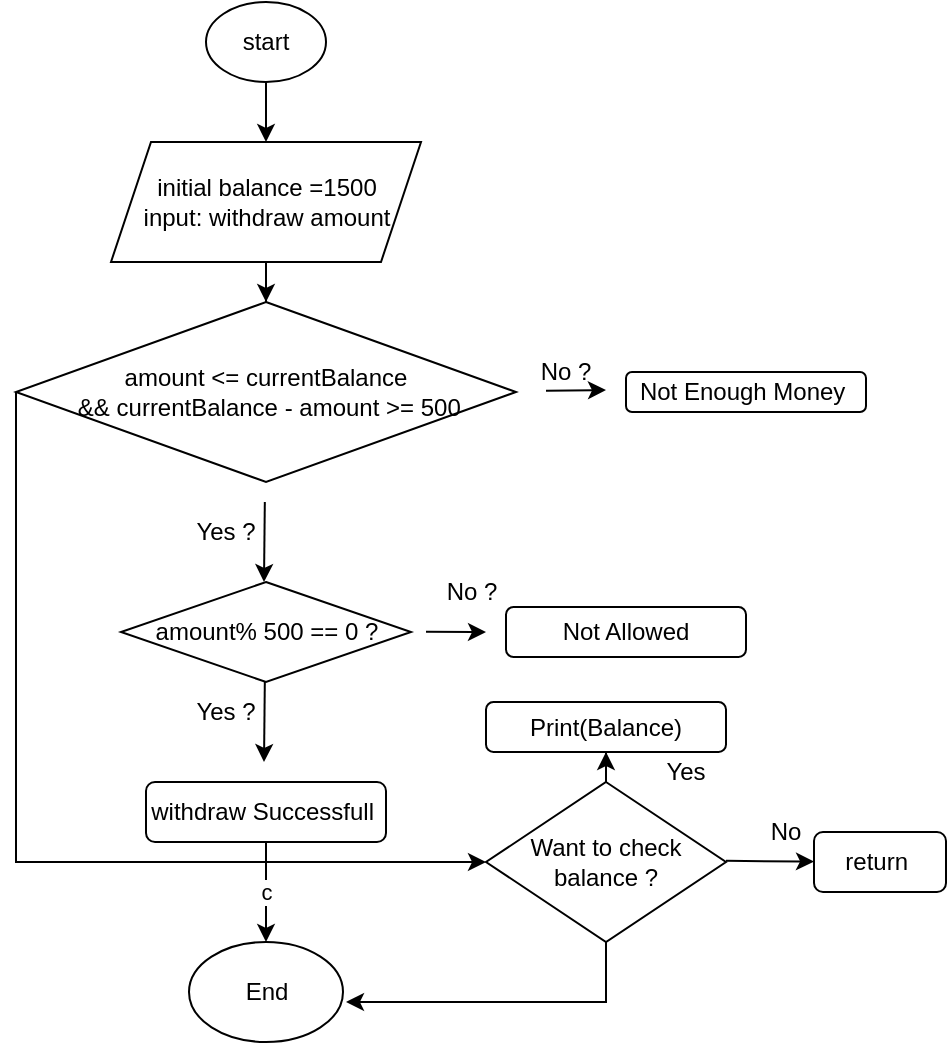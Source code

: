 <mxfile version="21.3.2" type="github">
  <diagram id="C5RBs43oDa-KdzZeNtuy" name="Page-1">
    <mxGraphModel dx="1050" dy="527" grid="1" gridSize="10" guides="1" tooltips="1" connect="1" arrows="1" fold="1" page="1" pageScale="1" pageWidth="100" pageHeight="180" math="0" shadow="0">
      <root>
        <mxCell id="WIyWlLk6GJQsqaUBKTNV-0" />
        <mxCell id="WIyWlLk6GJQsqaUBKTNV-1" parent="WIyWlLk6GJQsqaUBKTNV-0" />
        <mxCell id="kLbaEMiht5vseZuIg8E6-37" value="" style="edgeStyle=orthogonalEdgeStyle;rounded=0;orthogonalLoop=1;jettySize=auto;html=1;" parent="WIyWlLk6GJQsqaUBKTNV-1" source="kLbaEMiht5vseZuIg8E6-34" target="kLbaEMiht5vseZuIg8E6-35" edge="1">
          <mxGeometry relative="1" as="geometry" />
        </mxCell>
        <mxCell id="kLbaEMiht5vseZuIg8E6-34" value="start" style="ellipse;whiteSpace=wrap;html=1;" parent="WIyWlLk6GJQsqaUBKTNV-1" vertex="1">
          <mxGeometry x="125" y="10" width="60" height="40" as="geometry" />
        </mxCell>
        <mxCell id="kLbaEMiht5vseZuIg8E6-39" value="" style="edgeStyle=orthogonalEdgeStyle;rounded=0;orthogonalLoop=1;jettySize=auto;html=1;" parent="WIyWlLk6GJQsqaUBKTNV-1" source="kLbaEMiht5vseZuIg8E6-35" target="kLbaEMiht5vseZuIg8E6-38" edge="1">
          <mxGeometry relative="1" as="geometry" />
        </mxCell>
        <mxCell id="kLbaEMiht5vseZuIg8E6-35" value="initial balance =1500&lt;br&gt;input: withdraw amount" style="shape=parallelogram;perimeter=parallelogramPerimeter;whiteSpace=wrap;html=1;fixedSize=1;" parent="WIyWlLk6GJQsqaUBKTNV-1" vertex="1">
          <mxGeometry x="77.5" y="80" width="155" height="60" as="geometry" />
        </mxCell>
        <mxCell id="kLbaEMiht5vseZuIg8E6-38" value="amount &amp;lt;= currentBalance&lt;br&gt;&amp;nbsp;&amp;amp;&amp;amp; currentBalance - amount &amp;gt;= 500" style="rhombus;whiteSpace=wrap;html=1;" parent="WIyWlLk6GJQsqaUBKTNV-1" vertex="1">
          <mxGeometry x="30" y="160" width="250" height="90" as="geometry" />
        </mxCell>
        <mxCell id="kLbaEMiht5vseZuIg8E6-43" value="" style="edgeStyle=none;orthogonalLoop=1;jettySize=auto;html=1;rounded=0;" parent="WIyWlLk6GJQsqaUBKTNV-1" edge="1">
          <mxGeometry width="80" relative="1" as="geometry">
            <mxPoint x="295" y="204.41" as="sourcePoint" />
            <mxPoint x="325" y="204" as="targetPoint" />
            <Array as="points" />
          </mxGeometry>
        </mxCell>
        <mxCell id="kLbaEMiht5vseZuIg8E6-44" value="Yes ?" style="text;strokeColor=none;align=center;fillColor=none;html=1;verticalAlign=middle;whiteSpace=wrap;rounded=0;" parent="WIyWlLk6GJQsqaUBKTNV-1" vertex="1">
          <mxGeometry x="105" y="260" width="60" height="30" as="geometry" />
        </mxCell>
        <mxCell id="kLbaEMiht5vseZuIg8E6-45" value="No ?" style="text;strokeColor=none;align=center;fillColor=none;html=1;verticalAlign=middle;whiteSpace=wrap;rounded=0;" parent="WIyWlLk6GJQsqaUBKTNV-1" vertex="1">
          <mxGeometry x="275" y="180" width="60" height="30" as="geometry" />
        </mxCell>
        <mxCell id="kLbaEMiht5vseZuIg8E6-46" value="" style="edgeStyle=none;orthogonalLoop=1;jettySize=auto;html=1;rounded=0;" parent="WIyWlLk6GJQsqaUBKTNV-1" edge="1">
          <mxGeometry width="80" relative="1" as="geometry">
            <mxPoint x="154.41" y="260" as="sourcePoint" />
            <mxPoint x="154" y="300" as="targetPoint" />
            <Array as="points" />
          </mxGeometry>
        </mxCell>
        <mxCell id="kLbaEMiht5vseZuIg8E6-51" value="amount% 500 == 0 ?" style="rhombus;whiteSpace=wrap;html=1;" parent="WIyWlLk6GJQsqaUBKTNV-1" vertex="1">
          <mxGeometry x="82.5" y="300" width="145" height="50" as="geometry" />
        </mxCell>
        <mxCell id="kLbaEMiht5vseZuIg8E6-52" value="" style="edgeStyle=none;orthogonalLoop=1;jettySize=auto;html=1;rounded=0;" parent="WIyWlLk6GJQsqaUBKTNV-1" edge="1">
          <mxGeometry width="80" relative="1" as="geometry">
            <mxPoint x="235" y="324.86" as="sourcePoint" />
            <mxPoint x="265" y="325" as="targetPoint" />
            <Array as="points" />
          </mxGeometry>
        </mxCell>
        <mxCell id="kLbaEMiht5vseZuIg8E6-53" value="Yes ?" style="text;strokeColor=none;align=center;fillColor=none;html=1;verticalAlign=middle;whiteSpace=wrap;rounded=0;" parent="WIyWlLk6GJQsqaUBKTNV-1" vertex="1">
          <mxGeometry x="105" y="350" width="60" height="30" as="geometry" />
        </mxCell>
        <mxCell id="kLbaEMiht5vseZuIg8E6-54" value="No ?" style="text;strokeColor=none;align=center;fillColor=none;html=1;verticalAlign=middle;whiteSpace=wrap;rounded=0;" parent="WIyWlLk6GJQsqaUBKTNV-1" vertex="1">
          <mxGeometry x="227.5" y="290" width="60" height="30" as="geometry" />
        </mxCell>
        <mxCell id="kLbaEMiht5vseZuIg8E6-55" value="" style="edgeStyle=none;orthogonalLoop=1;jettySize=auto;html=1;rounded=0;" parent="WIyWlLk6GJQsqaUBKTNV-1" edge="1">
          <mxGeometry width="80" relative="1" as="geometry">
            <mxPoint x="154.41" y="350" as="sourcePoint" />
            <mxPoint x="154" y="390" as="targetPoint" />
            <Array as="points" />
          </mxGeometry>
        </mxCell>
        <mxCell id="kLbaEMiht5vseZuIg8E6-56" value="withdraw Successfull&amp;nbsp;" style="rounded=1;whiteSpace=wrap;html=1;" parent="WIyWlLk6GJQsqaUBKTNV-1" vertex="1">
          <mxGeometry x="95" y="400" width="120" height="30" as="geometry" />
        </mxCell>
        <mxCell id="kLbaEMiht5vseZuIg8E6-57" value="Not Allowed" style="rounded=1;whiteSpace=wrap;html=1;" parent="WIyWlLk6GJQsqaUBKTNV-1" vertex="1">
          <mxGeometry x="275" y="312.5" width="120" height="25" as="geometry" />
        </mxCell>
        <mxCell id="kLbaEMiht5vseZuIg8E6-58" value="Not Enough Money&amp;nbsp;" style="rounded=1;whiteSpace=wrap;html=1;" parent="WIyWlLk6GJQsqaUBKTNV-1" vertex="1">
          <mxGeometry x="335" y="195" width="120" height="20" as="geometry" />
        </mxCell>
        <mxCell id="kLbaEMiht5vseZuIg8E6-59" value="" style="edgeStyle=none;orthogonalLoop=1;jettySize=auto;html=1;rounded=0;exitX=0;exitY=0.5;exitDx=0;exitDy=0;" parent="WIyWlLk6GJQsqaUBKTNV-1" source="kLbaEMiht5vseZuIg8E6-38" target="kLbaEMiht5vseZuIg8E6-60" edge="1">
          <mxGeometry width="80" relative="1" as="geometry">
            <mxPoint x="165" y="560" as="sourcePoint" />
            <mxPoint x="105" y="540" as="targetPoint" />
            <Array as="points">
              <mxPoint x="30" y="440" />
            </Array>
          </mxGeometry>
        </mxCell>
        <mxCell id="kLbaEMiht5vseZuIg8E6-70" value="" style="edgeStyle=orthogonalEdgeStyle;rounded=0;orthogonalLoop=1;jettySize=auto;html=1;" parent="WIyWlLk6GJQsqaUBKTNV-1" source="kLbaEMiht5vseZuIg8E6-60" target="kLbaEMiht5vseZuIg8E6-69" edge="1">
          <mxGeometry relative="1" as="geometry" />
        </mxCell>
        <mxCell id="kLbaEMiht5vseZuIg8E6-60" value="Want to check balance ?" style="rhombus;whiteSpace=wrap;html=1;" parent="WIyWlLk6GJQsqaUBKTNV-1" vertex="1">
          <mxGeometry x="265" y="400" width="120" height="80" as="geometry" />
        </mxCell>
        <mxCell id="kLbaEMiht5vseZuIg8E6-62" value="Yes" style="text;strokeColor=none;align=center;fillColor=none;html=1;verticalAlign=middle;whiteSpace=wrap;rounded=0;" parent="WIyWlLk6GJQsqaUBKTNV-1" vertex="1">
          <mxGeometry x="345" y="380" width="40" height="30" as="geometry" />
        </mxCell>
        <mxCell id="kLbaEMiht5vseZuIg8E6-63" value="No" style="text;strokeColor=none;align=center;fillColor=none;html=1;verticalAlign=middle;whiteSpace=wrap;rounded=0;" parent="WIyWlLk6GJQsqaUBKTNV-1" vertex="1">
          <mxGeometry x="385" y="410" width="60" height="30" as="geometry" />
        </mxCell>
        <mxCell id="kLbaEMiht5vseZuIg8E6-64" value="" style="edgeStyle=none;orthogonalLoop=1;jettySize=auto;html=1;rounded=0;" parent="WIyWlLk6GJQsqaUBKTNV-1" target="kLbaEMiht5vseZuIg8E6-68" edge="1">
          <mxGeometry width="80" relative="1" as="geometry">
            <mxPoint x="385" y="439.43" as="sourcePoint" />
            <mxPoint x="465" y="439.43" as="targetPoint" />
            <Array as="points" />
          </mxGeometry>
        </mxCell>
        <mxCell id="kLbaEMiht5vseZuIg8E6-68" value="return&amp;nbsp;" style="rounded=1;whiteSpace=wrap;html=1;" parent="WIyWlLk6GJQsqaUBKTNV-1" vertex="1">
          <mxGeometry x="429" y="425" width="66" height="30" as="geometry" />
        </mxCell>
        <mxCell id="kLbaEMiht5vseZuIg8E6-69" value="Print(Balance)" style="rounded=1;whiteSpace=wrap;html=1;" parent="WIyWlLk6GJQsqaUBKTNV-1" vertex="1">
          <mxGeometry x="265" y="360" width="120" height="25" as="geometry" />
        </mxCell>
        <mxCell id="kLbaEMiht5vseZuIg8E6-71" value="End" style="ellipse;whiteSpace=wrap;html=1;" parent="WIyWlLk6GJQsqaUBKTNV-1" vertex="1">
          <mxGeometry x="116.5" y="480" width="77" height="50" as="geometry" />
        </mxCell>
        <mxCell id="kLbaEMiht5vseZuIg8E6-73" value="c" style="edgeStyle=none;orthogonalLoop=1;jettySize=auto;html=1;rounded=0;entryX=0.5;entryY=0;entryDx=0;entryDy=0;exitX=0.5;exitY=1;exitDx=0;exitDy=0;" parent="WIyWlLk6GJQsqaUBKTNV-1" source="kLbaEMiht5vseZuIg8E6-56" target="kLbaEMiht5vseZuIg8E6-71" edge="1">
          <mxGeometry width="80" relative="1" as="geometry">
            <mxPoint x="147.5" y="439" as="sourcePoint" />
            <mxPoint x="227.5" y="439" as="targetPoint" />
            <Array as="points" />
          </mxGeometry>
        </mxCell>
        <mxCell id="kLbaEMiht5vseZuIg8E6-75" style="edgeStyle=orthogonalEdgeStyle;rounded=0;orthogonalLoop=1;jettySize=auto;html=1;" parent="WIyWlLk6GJQsqaUBKTNV-1" source="kLbaEMiht5vseZuIg8E6-60" edge="1">
          <mxGeometry relative="1" as="geometry">
            <mxPoint x="195" y="510" as="targetPoint" />
            <mxPoint x="325" y="480" as="sourcePoint" />
            <Array as="points">
              <mxPoint x="325" y="510" />
            </Array>
          </mxGeometry>
        </mxCell>
      </root>
    </mxGraphModel>
  </diagram>
</mxfile>
